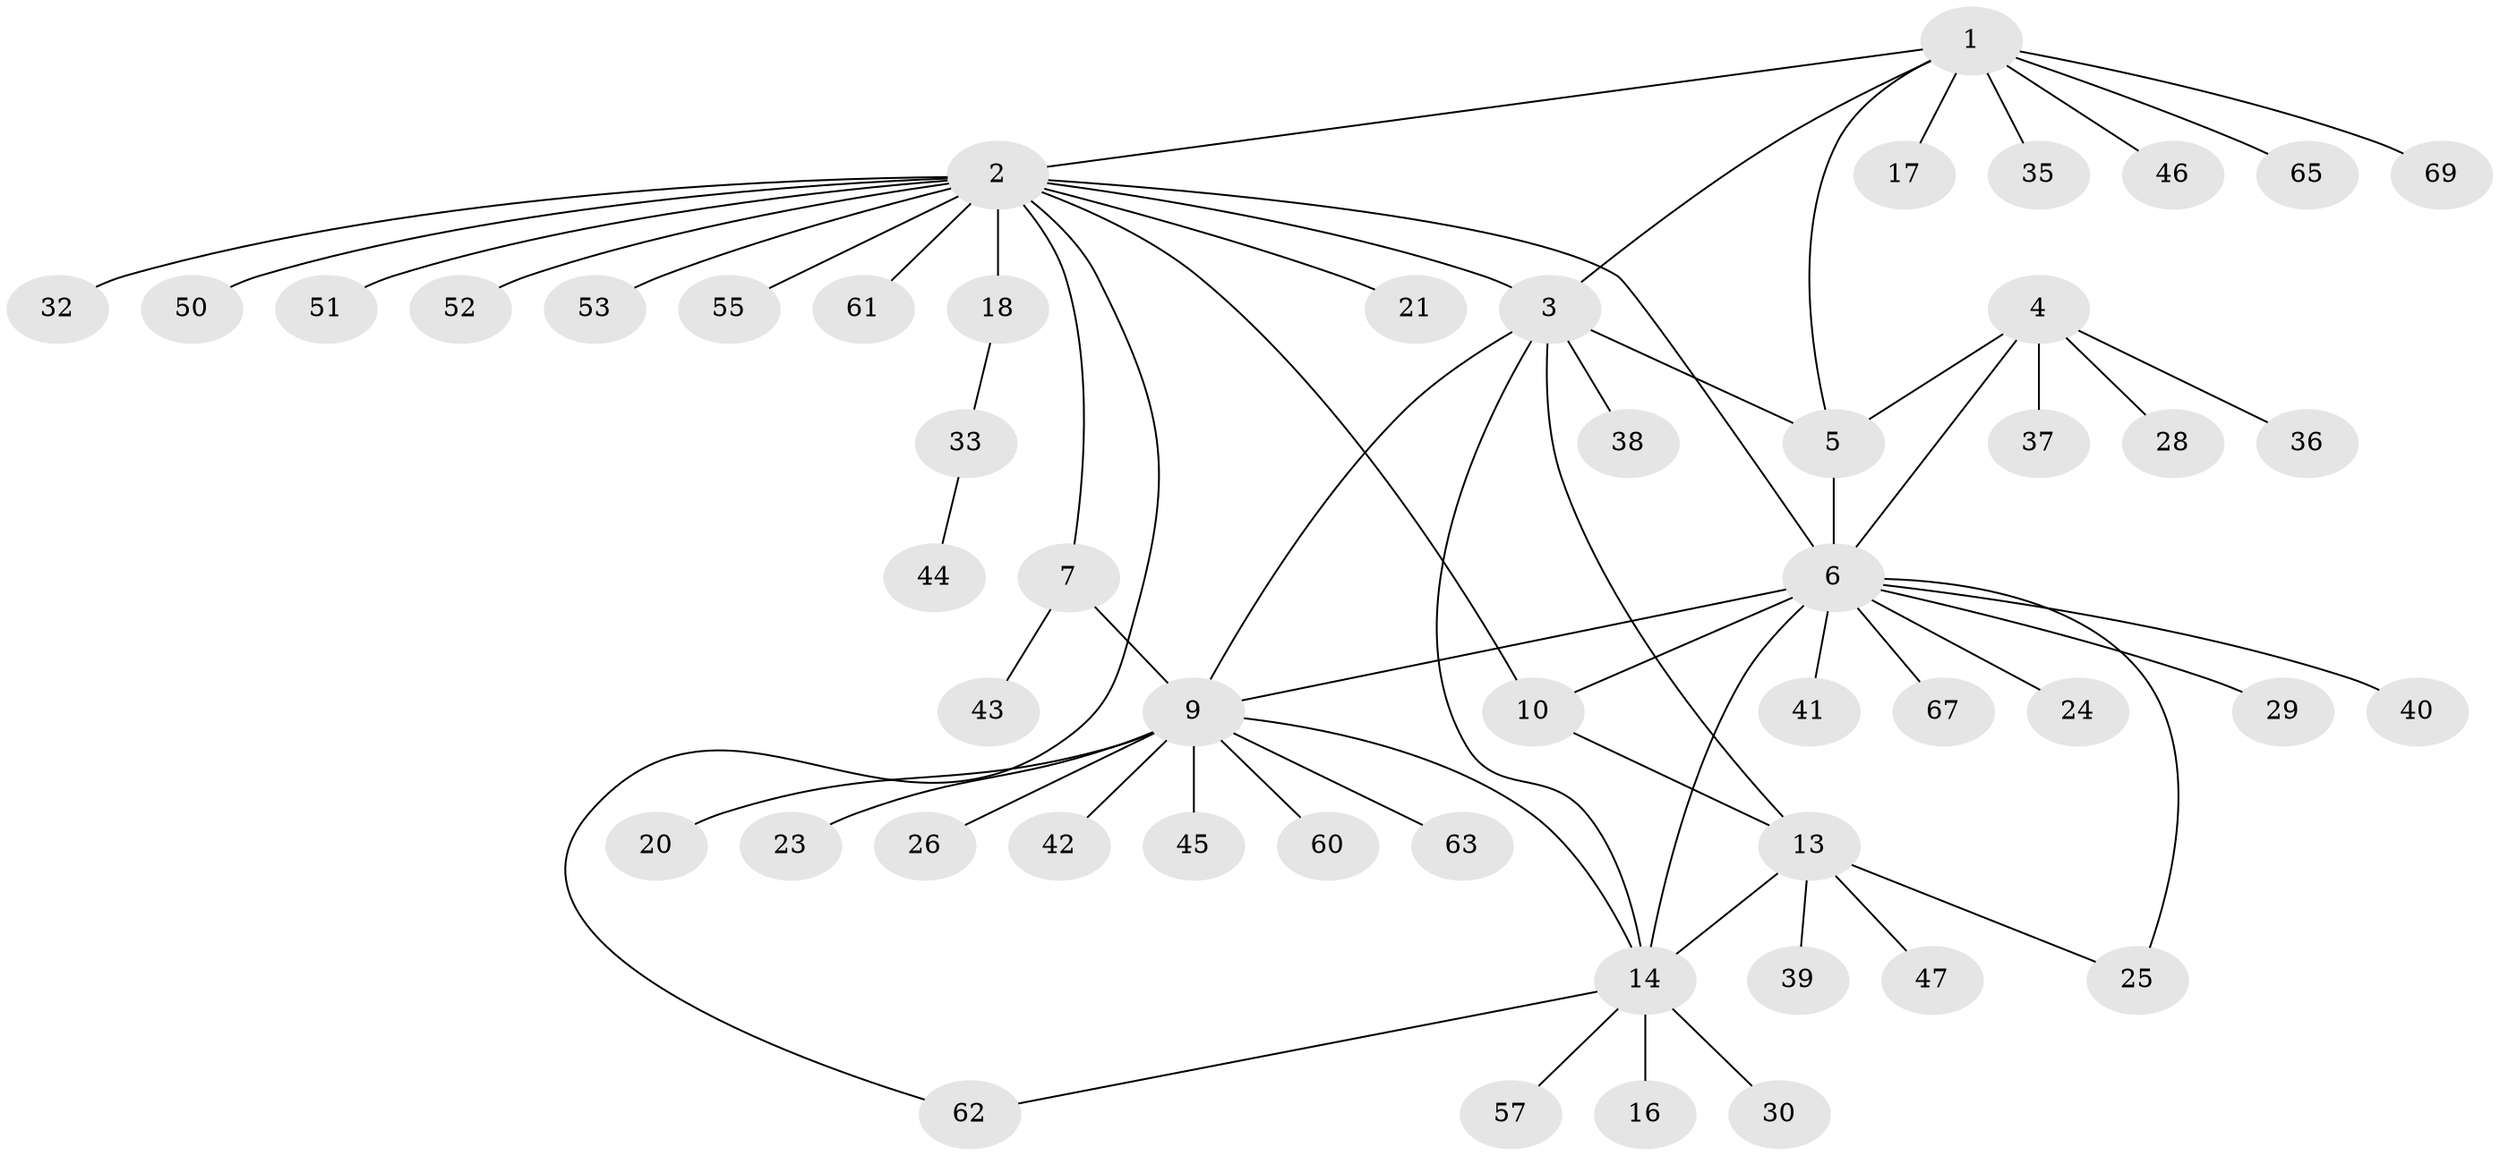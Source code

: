 // original degree distribution, {9: 0.014285714285714285, 6: 0.04285714285714286, 4: 0.02857142857142857, 10: 0.014285714285714285, 2: 0.2, 12: 0.014285714285714285, 3: 0.05714285714285714, 11: 0.014285714285714285, 5: 0.014285714285714285, 7: 0.014285714285714285, 8: 0.014285714285714285, 1: 0.5714285714285714}
// Generated by graph-tools (version 1.1) at 2025/11/02/27/25 16:11:36]
// undirected, 51 vertices, 63 edges
graph export_dot {
graph [start="1"]
  node [color=gray90,style=filled];
  1 [super="+64"];
  2 [super="+11"];
  3 [super="+15"];
  4 [super="+70"];
  5 [super="+48"];
  6 [super="+12"];
  7 [super="+8"];
  9 [super="+19"];
  10;
  13 [super="+31"];
  14 [super="+22"];
  16;
  17;
  18;
  20 [super="+27"];
  21;
  23 [super="+49"];
  24;
  25;
  26;
  28 [super="+34"];
  29;
  30;
  32;
  33 [super="+56"];
  35 [super="+58"];
  36;
  37;
  38;
  39 [super="+66"];
  40;
  41;
  42 [super="+54"];
  43;
  44;
  45;
  46;
  47;
  50;
  51;
  52 [super="+59"];
  53;
  55;
  57;
  60;
  61;
  62;
  63;
  65;
  67 [super="+68"];
  69;
  1 -- 2;
  1 -- 3;
  1 -- 17;
  1 -- 35;
  1 -- 46;
  1 -- 65;
  1 -- 69;
  1 -- 5;
  2 -- 3;
  2 -- 21;
  2 -- 53;
  2 -- 55;
  2 -- 32;
  2 -- 6;
  2 -- 7;
  2 -- 10;
  2 -- 18;
  2 -- 51;
  2 -- 50;
  2 -- 52;
  2 -- 61;
  2 -- 62;
  3 -- 5;
  3 -- 9;
  3 -- 38;
  3 -- 13;
  3 -- 14;
  4 -- 5;
  4 -- 6;
  4 -- 28;
  4 -- 36;
  4 -- 37;
  5 -- 6;
  6 -- 9;
  6 -- 14 [weight=2];
  6 -- 24;
  6 -- 29;
  6 -- 40;
  6 -- 67;
  6 -- 25;
  6 -- 10;
  6 -- 41;
  7 -- 9 [weight=2];
  7 -- 43;
  9 -- 14;
  9 -- 20;
  9 -- 23;
  9 -- 26;
  9 -- 42;
  9 -- 45;
  9 -- 63;
  9 -- 60;
  10 -- 13;
  13 -- 14;
  13 -- 25;
  13 -- 39;
  13 -- 47;
  14 -- 16;
  14 -- 30;
  14 -- 62;
  14 -- 57;
  18 -- 33;
  33 -- 44;
}
